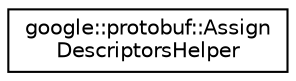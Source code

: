 digraph "类继承关系图"
{
 // LATEX_PDF_SIZE
  edge [fontname="Helvetica",fontsize="10",labelfontname="Helvetica",labelfontsize="10"];
  node [fontname="Helvetica",fontsize="10",shape=record];
  rankdir="LR";
  Node0 [label="google::protobuf::Assign\lDescriptorsHelper",height=0.2,width=0.4,color="black", fillcolor="white", style="filled",URL="$classgoogle_1_1protobuf_1_1AssignDescriptorsHelper.html",tooltip=" "];
}
